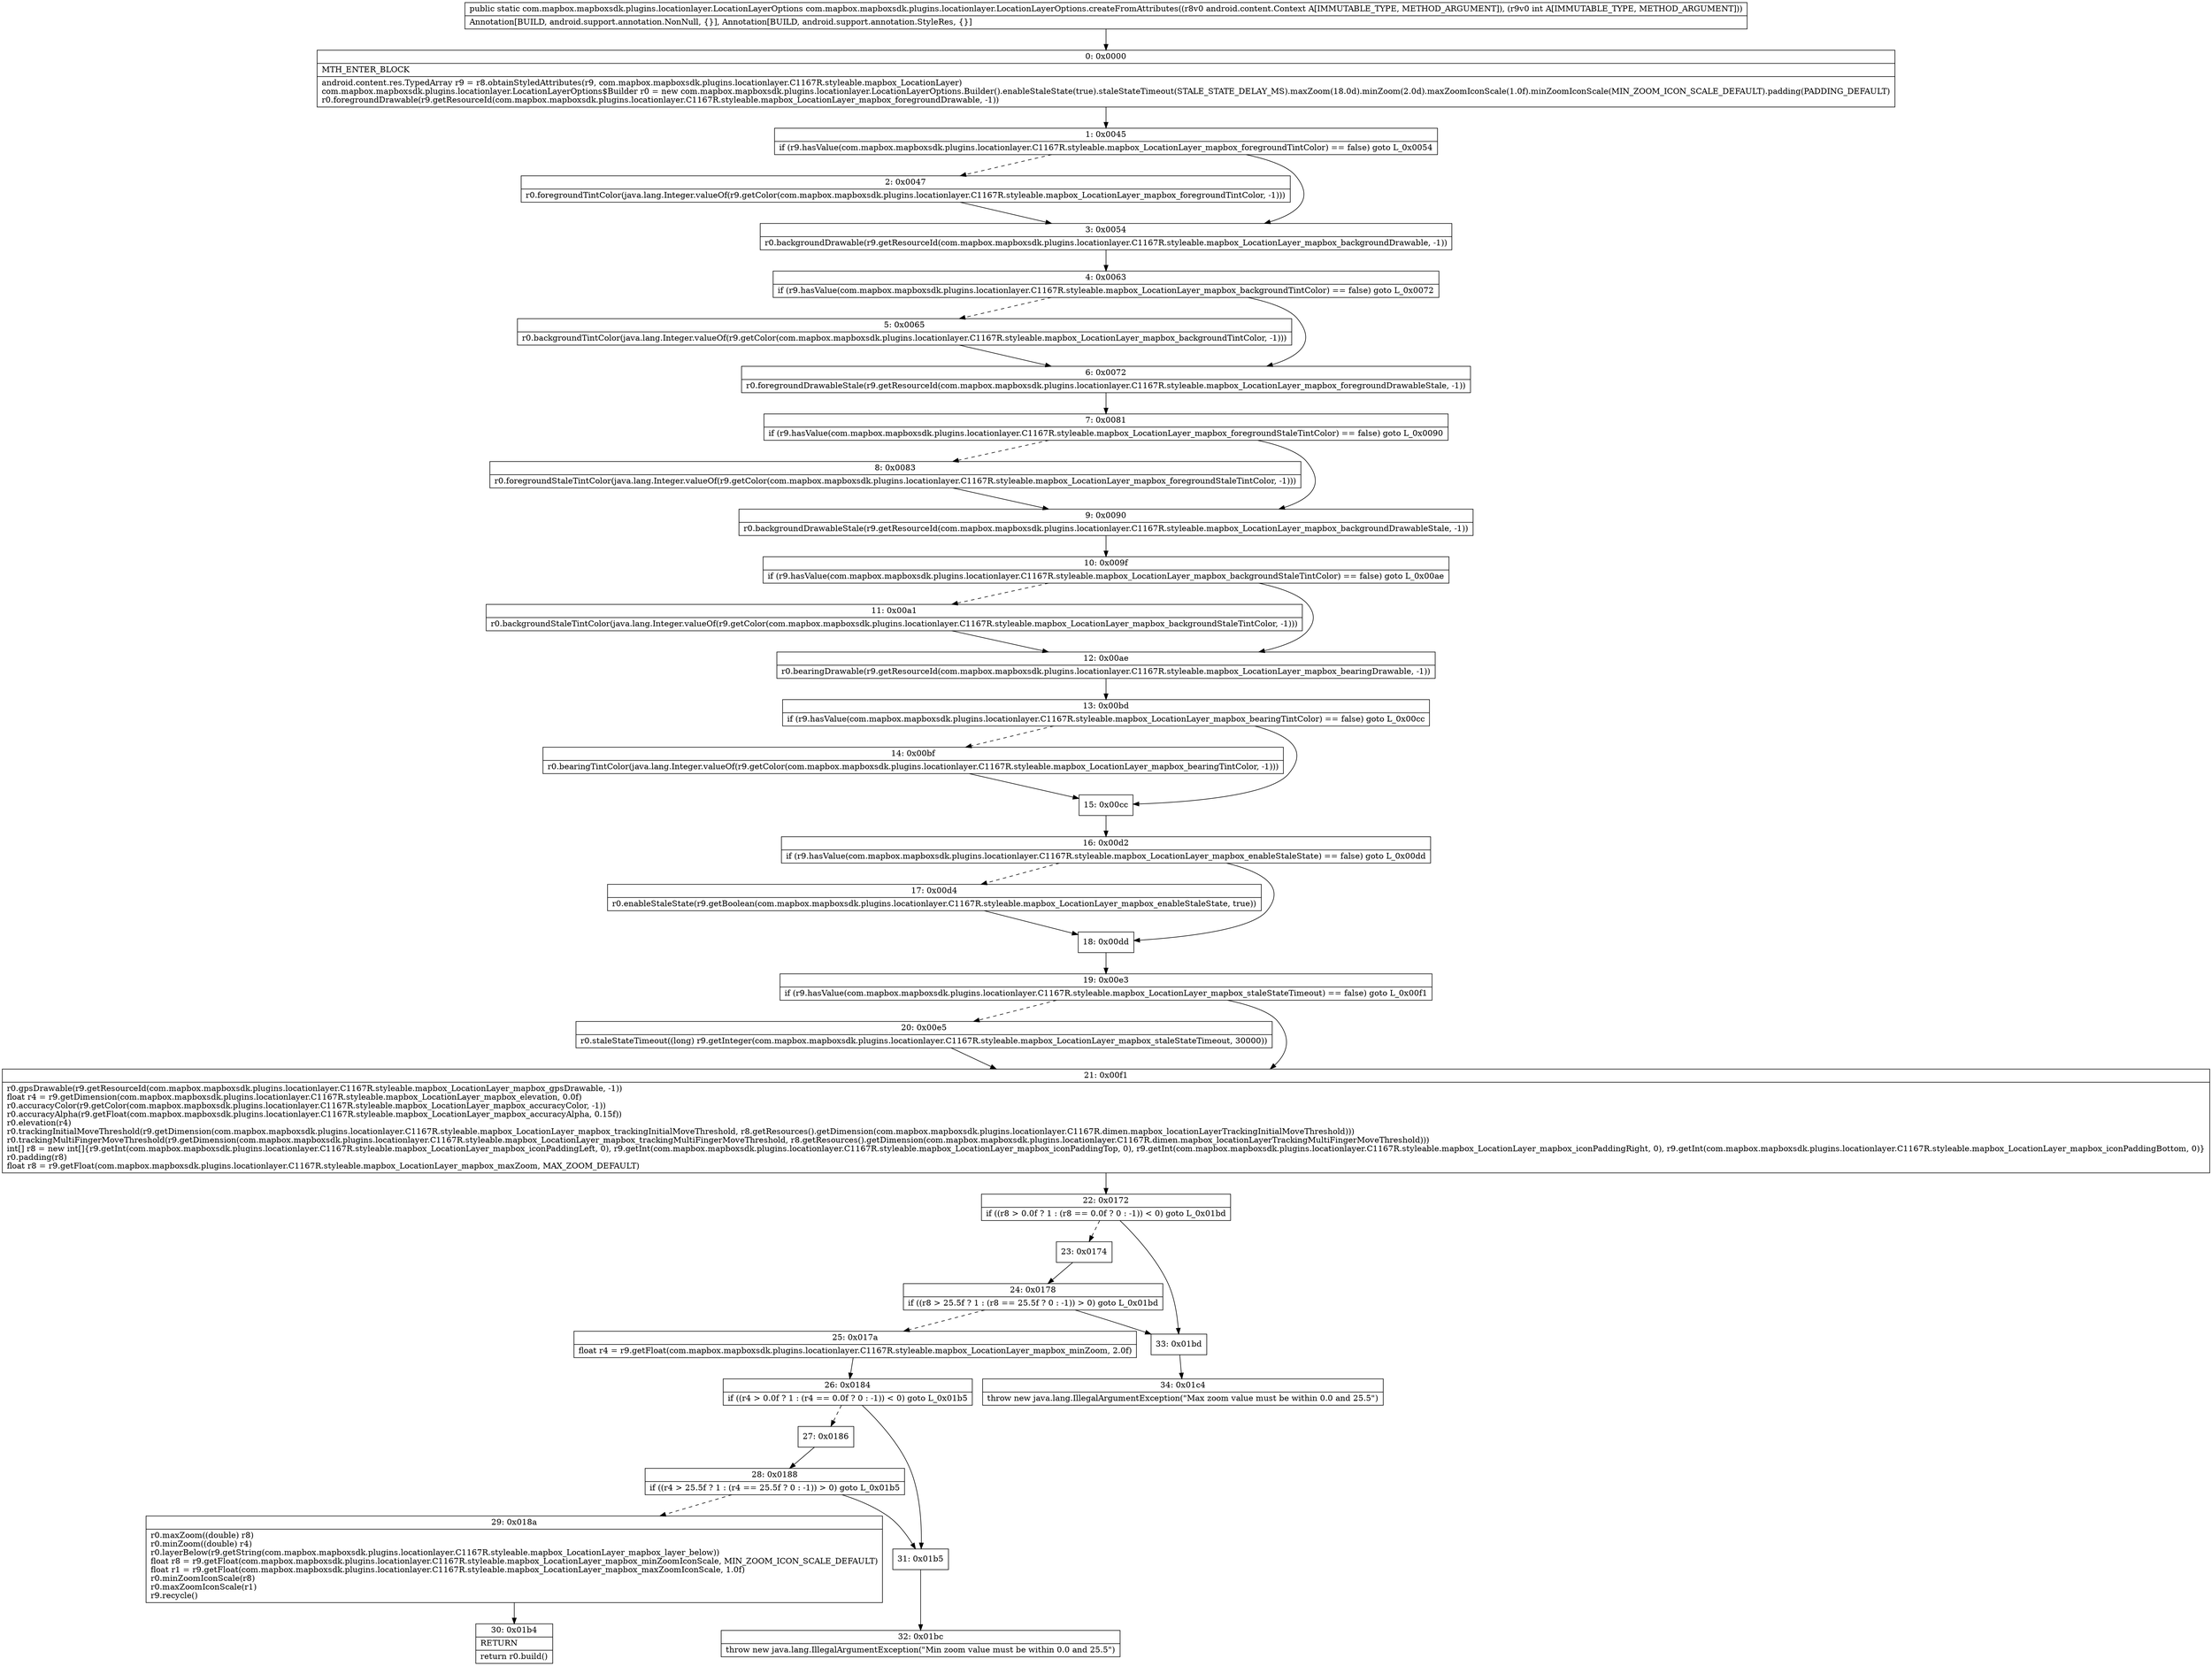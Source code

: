 digraph "CFG forcom.mapbox.mapboxsdk.plugins.locationlayer.LocationLayerOptions.createFromAttributes(Landroid\/content\/Context;I)Lcom\/mapbox\/mapboxsdk\/plugins\/locationlayer\/LocationLayerOptions;" {
Node_0 [shape=record,label="{0\:\ 0x0000|MTH_ENTER_BLOCK\l|android.content.res.TypedArray r9 = r8.obtainStyledAttributes(r9, com.mapbox.mapboxsdk.plugins.locationlayer.C1167R.styleable.mapbox_LocationLayer)\lcom.mapbox.mapboxsdk.plugins.locationlayer.LocationLayerOptions$Builder r0 = new com.mapbox.mapboxsdk.plugins.locationlayer.LocationLayerOptions.Builder().enableStaleState(true).staleStateTimeout(STALE_STATE_DELAY_MS).maxZoom(18.0d).minZoom(2.0d).maxZoomIconScale(1.0f).minZoomIconScale(MIN_ZOOM_ICON_SCALE_DEFAULT).padding(PADDING_DEFAULT)\lr0.foregroundDrawable(r9.getResourceId(com.mapbox.mapboxsdk.plugins.locationlayer.C1167R.styleable.mapbox_LocationLayer_mapbox_foregroundDrawable, \-1))\l}"];
Node_1 [shape=record,label="{1\:\ 0x0045|if (r9.hasValue(com.mapbox.mapboxsdk.plugins.locationlayer.C1167R.styleable.mapbox_LocationLayer_mapbox_foregroundTintColor) == false) goto L_0x0054\l}"];
Node_2 [shape=record,label="{2\:\ 0x0047|r0.foregroundTintColor(java.lang.Integer.valueOf(r9.getColor(com.mapbox.mapboxsdk.plugins.locationlayer.C1167R.styleable.mapbox_LocationLayer_mapbox_foregroundTintColor, \-1)))\l}"];
Node_3 [shape=record,label="{3\:\ 0x0054|r0.backgroundDrawable(r9.getResourceId(com.mapbox.mapboxsdk.plugins.locationlayer.C1167R.styleable.mapbox_LocationLayer_mapbox_backgroundDrawable, \-1))\l}"];
Node_4 [shape=record,label="{4\:\ 0x0063|if (r9.hasValue(com.mapbox.mapboxsdk.plugins.locationlayer.C1167R.styleable.mapbox_LocationLayer_mapbox_backgroundTintColor) == false) goto L_0x0072\l}"];
Node_5 [shape=record,label="{5\:\ 0x0065|r0.backgroundTintColor(java.lang.Integer.valueOf(r9.getColor(com.mapbox.mapboxsdk.plugins.locationlayer.C1167R.styleable.mapbox_LocationLayer_mapbox_backgroundTintColor, \-1)))\l}"];
Node_6 [shape=record,label="{6\:\ 0x0072|r0.foregroundDrawableStale(r9.getResourceId(com.mapbox.mapboxsdk.plugins.locationlayer.C1167R.styleable.mapbox_LocationLayer_mapbox_foregroundDrawableStale, \-1))\l}"];
Node_7 [shape=record,label="{7\:\ 0x0081|if (r9.hasValue(com.mapbox.mapboxsdk.plugins.locationlayer.C1167R.styleable.mapbox_LocationLayer_mapbox_foregroundStaleTintColor) == false) goto L_0x0090\l}"];
Node_8 [shape=record,label="{8\:\ 0x0083|r0.foregroundStaleTintColor(java.lang.Integer.valueOf(r9.getColor(com.mapbox.mapboxsdk.plugins.locationlayer.C1167R.styleable.mapbox_LocationLayer_mapbox_foregroundStaleTintColor, \-1)))\l}"];
Node_9 [shape=record,label="{9\:\ 0x0090|r0.backgroundDrawableStale(r9.getResourceId(com.mapbox.mapboxsdk.plugins.locationlayer.C1167R.styleable.mapbox_LocationLayer_mapbox_backgroundDrawableStale, \-1))\l}"];
Node_10 [shape=record,label="{10\:\ 0x009f|if (r9.hasValue(com.mapbox.mapboxsdk.plugins.locationlayer.C1167R.styleable.mapbox_LocationLayer_mapbox_backgroundStaleTintColor) == false) goto L_0x00ae\l}"];
Node_11 [shape=record,label="{11\:\ 0x00a1|r0.backgroundStaleTintColor(java.lang.Integer.valueOf(r9.getColor(com.mapbox.mapboxsdk.plugins.locationlayer.C1167R.styleable.mapbox_LocationLayer_mapbox_backgroundStaleTintColor, \-1)))\l}"];
Node_12 [shape=record,label="{12\:\ 0x00ae|r0.bearingDrawable(r9.getResourceId(com.mapbox.mapboxsdk.plugins.locationlayer.C1167R.styleable.mapbox_LocationLayer_mapbox_bearingDrawable, \-1))\l}"];
Node_13 [shape=record,label="{13\:\ 0x00bd|if (r9.hasValue(com.mapbox.mapboxsdk.plugins.locationlayer.C1167R.styleable.mapbox_LocationLayer_mapbox_bearingTintColor) == false) goto L_0x00cc\l}"];
Node_14 [shape=record,label="{14\:\ 0x00bf|r0.bearingTintColor(java.lang.Integer.valueOf(r9.getColor(com.mapbox.mapboxsdk.plugins.locationlayer.C1167R.styleable.mapbox_LocationLayer_mapbox_bearingTintColor, \-1)))\l}"];
Node_15 [shape=record,label="{15\:\ 0x00cc}"];
Node_16 [shape=record,label="{16\:\ 0x00d2|if (r9.hasValue(com.mapbox.mapboxsdk.plugins.locationlayer.C1167R.styleable.mapbox_LocationLayer_mapbox_enableStaleState) == false) goto L_0x00dd\l}"];
Node_17 [shape=record,label="{17\:\ 0x00d4|r0.enableStaleState(r9.getBoolean(com.mapbox.mapboxsdk.plugins.locationlayer.C1167R.styleable.mapbox_LocationLayer_mapbox_enableStaleState, true))\l}"];
Node_18 [shape=record,label="{18\:\ 0x00dd}"];
Node_19 [shape=record,label="{19\:\ 0x00e3|if (r9.hasValue(com.mapbox.mapboxsdk.plugins.locationlayer.C1167R.styleable.mapbox_LocationLayer_mapbox_staleStateTimeout) == false) goto L_0x00f1\l}"];
Node_20 [shape=record,label="{20\:\ 0x00e5|r0.staleStateTimeout((long) r9.getInteger(com.mapbox.mapboxsdk.plugins.locationlayer.C1167R.styleable.mapbox_LocationLayer_mapbox_staleStateTimeout, 30000))\l}"];
Node_21 [shape=record,label="{21\:\ 0x00f1|r0.gpsDrawable(r9.getResourceId(com.mapbox.mapboxsdk.plugins.locationlayer.C1167R.styleable.mapbox_LocationLayer_mapbox_gpsDrawable, \-1))\lfloat r4 = r9.getDimension(com.mapbox.mapboxsdk.plugins.locationlayer.C1167R.styleable.mapbox_LocationLayer_mapbox_elevation, 0.0f)\lr0.accuracyColor(r9.getColor(com.mapbox.mapboxsdk.plugins.locationlayer.C1167R.styleable.mapbox_LocationLayer_mapbox_accuracyColor, \-1))\lr0.accuracyAlpha(r9.getFloat(com.mapbox.mapboxsdk.plugins.locationlayer.C1167R.styleable.mapbox_LocationLayer_mapbox_accuracyAlpha, 0.15f))\lr0.elevation(r4)\lr0.trackingInitialMoveThreshold(r9.getDimension(com.mapbox.mapboxsdk.plugins.locationlayer.C1167R.styleable.mapbox_LocationLayer_mapbox_trackingInitialMoveThreshold, r8.getResources().getDimension(com.mapbox.mapboxsdk.plugins.locationlayer.C1167R.dimen.mapbox_locationLayerTrackingInitialMoveThreshold)))\lr0.trackingMultiFingerMoveThreshold(r9.getDimension(com.mapbox.mapboxsdk.plugins.locationlayer.C1167R.styleable.mapbox_LocationLayer_mapbox_trackingMultiFingerMoveThreshold, r8.getResources().getDimension(com.mapbox.mapboxsdk.plugins.locationlayer.C1167R.dimen.mapbox_locationLayerTrackingMultiFingerMoveThreshold)))\lint[] r8 = new int[]\{r9.getInt(com.mapbox.mapboxsdk.plugins.locationlayer.C1167R.styleable.mapbox_LocationLayer_mapbox_iconPaddingLeft, 0), r9.getInt(com.mapbox.mapboxsdk.plugins.locationlayer.C1167R.styleable.mapbox_LocationLayer_mapbox_iconPaddingTop, 0), r9.getInt(com.mapbox.mapboxsdk.plugins.locationlayer.C1167R.styleable.mapbox_LocationLayer_mapbox_iconPaddingRight, 0), r9.getInt(com.mapbox.mapboxsdk.plugins.locationlayer.C1167R.styleable.mapbox_LocationLayer_mapbox_iconPaddingBottom, 0)\}\lr0.padding(r8)\lfloat r8 = r9.getFloat(com.mapbox.mapboxsdk.plugins.locationlayer.C1167R.styleable.mapbox_LocationLayer_mapbox_maxZoom, MAX_ZOOM_DEFAULT)\l}"];
Node_22 [shape=record,label="{22\:\ 0x0172|if ((r8 \> 0.0f ? 1 : (r8 == 0.0f ? 0 : \-1)) \< 0) goto L_0x01bd\l}"];
Node_23 [shape=record,label="{23\:\ 0x0174}"];
Node_24 [shape=record,label="{24\:\ 0x0178|if ((r8 \> 25.5f ? 1 : (r8 == 25.5f ? 0 : \-1)) \> 0) goto L_0x01bd\l}"];
Node_25 [shape=record,label="{25\:\ 0x017a|float r4 = r9.getFloat(com.mapbox.mapboxsdk.plugins.locationlayer.C1167R.styleable.mapbox_LocationLayer_mapbox_minZoom, 2.0f)\l}"];
Node_26 [shape=record,label="{26\:\ 0x0184|if ((r4 \> 0.0f ? 1 : (r4 == 0.0f ? 0 : \-1)) \< 0) goto L_0x01b5\l}"];
Node_27 [shape=record,label="{27\:\ 0x0186}"];
Node_28 [shape=record,label="{28\:\ 0x0188|if ((r4 \> 25.5f ? 1 : (r4 == 25.5f ? 0 : \-1)) \> 0) goto L_0x01b5\l}"];
Node_29 [shape=record,label="{29\:\ 0x018a|r0.maxZoom((double) r8)\lr0.minZoom((double) r4)\lr0.layerBelow(r9.getString(com.mapbox.mapboxsdk.plugins.locationlayer.C1167R.styleable.mapbox_LocationLayer_mapbox_layer_below))\lfloat r8 = r9.getFloat(com.mapbox.mapboxsdk.plugins.locationlayer.C1167R.styleable.mapbox_LocationLayer_mapbox_minZoomIconScale, MIN_ZOOM_ICON_SCALE_DEFAULT)\lfloat r1 = r9.getFloat(com.mapbox.mapboxsdk.plugins.locationlayer.C1167R.styleable.mapbox_LocationLayer_mapbox_maxZoomIconScale, 1.0f)\lr0.minZoomIconScale(r8)\lr0.maxZoomIconScale(r1)\lr9.recycle()\l}"];
Node_30 [shape=record,label="{30\:\ 0x01b4|RETURN\l|return r0.build()\l}"];
Node_31 [shape=record,label="{31\:\ 0x01b5}"];
Node_32 [shape=record,label="{32\:\ 0x01bc|throw new java.lang.IllegalArgumentException(\"Min zoom value must be within 0.0 and 25.5\")\l}"];
Node_33 [shape=record,label="{33\:\ 0x01bd}"];
Node_34 [shape=record,label="{34\:\ 0x01c4|throw new java.lang.IllegalArgumentException(\"Max zoom value must be within 0.0 and 25.5\")\l}"];
MethodNode[shape=record,label="{public static com.mapbox.mapboxsdk.plugins.locationlayer.LocationLayerOptions com.mapbox.mapboxsdk.plugins.locationlayer.LocationLayerOptions.createFromAttributes((r8v0 android.content.Context A[IMMUTABLE_TYPE, METHOD_ARGUMENT]), (r9v0 int A[IMMUTABLE_TYPE, METHOD_ARGUMENT]))  | Annotation[BUILD, android.support.annotation.NonNull, \{\}], Annotation[BUILD, android.support.annotation.StyleRes, \{\}]\l}"];
MethodNode -> Node_0;
Node_0 -> Node_1;
Node_1 -> Node_2[style=dashed];
Node_1 -> Node_3;
Node_2 -> Node_3;
Node_3 -> Node_4;
Node_4 -> Node_5[style=dashed];
Node_4 -> Node_6;
Node_5 -> Node_6;
Node_6 -> Node_7;
Node_7 -> Node_8[style=dashed];
Node_7 -> Node_9;
Node_8 -> Node_9;
Node_9 -> Node_10;
Node_10 -> Node_11[style=dashed];
Node_10 -> Node_12;
Node_11 -> Node_12;
Node_12 -> Node_13;
Node_13 -> Node_14[style=dashed];
Node_13 -> Node_15;
Node_14 -> Node_15;
Node_15 -> Node_16;
Node_16 -> Node_17[style=dashed];
Node_16 -> Node_18;
Node_17 -> Node_18;
Node_18 -> Node_19;
Node_19 -> Node_20[style=dashed];
Node_19 -> Node_21;
Node_20 -> Node_21;
Node_21 -> Node_22;
Node_22 -> Node_23[style=dashed];
Node_22 -> Node_33;
Node_23 -> Node_24;
Node_24 -> Node_25[style=dashed];
Node_24 -> Node_33;
Node_25 -> Node_26;
Node_26 -> Node_27[style=dashed];
Node_26 -> Node_31;
Node_27 -> Node_28;
Node_28 -> Node_29[style=dashed];
Node_28 -> Node_31;
Node_29 -> Node_30;
Node_31 -> Node_32;
Node_33 -> Node_34;
}


